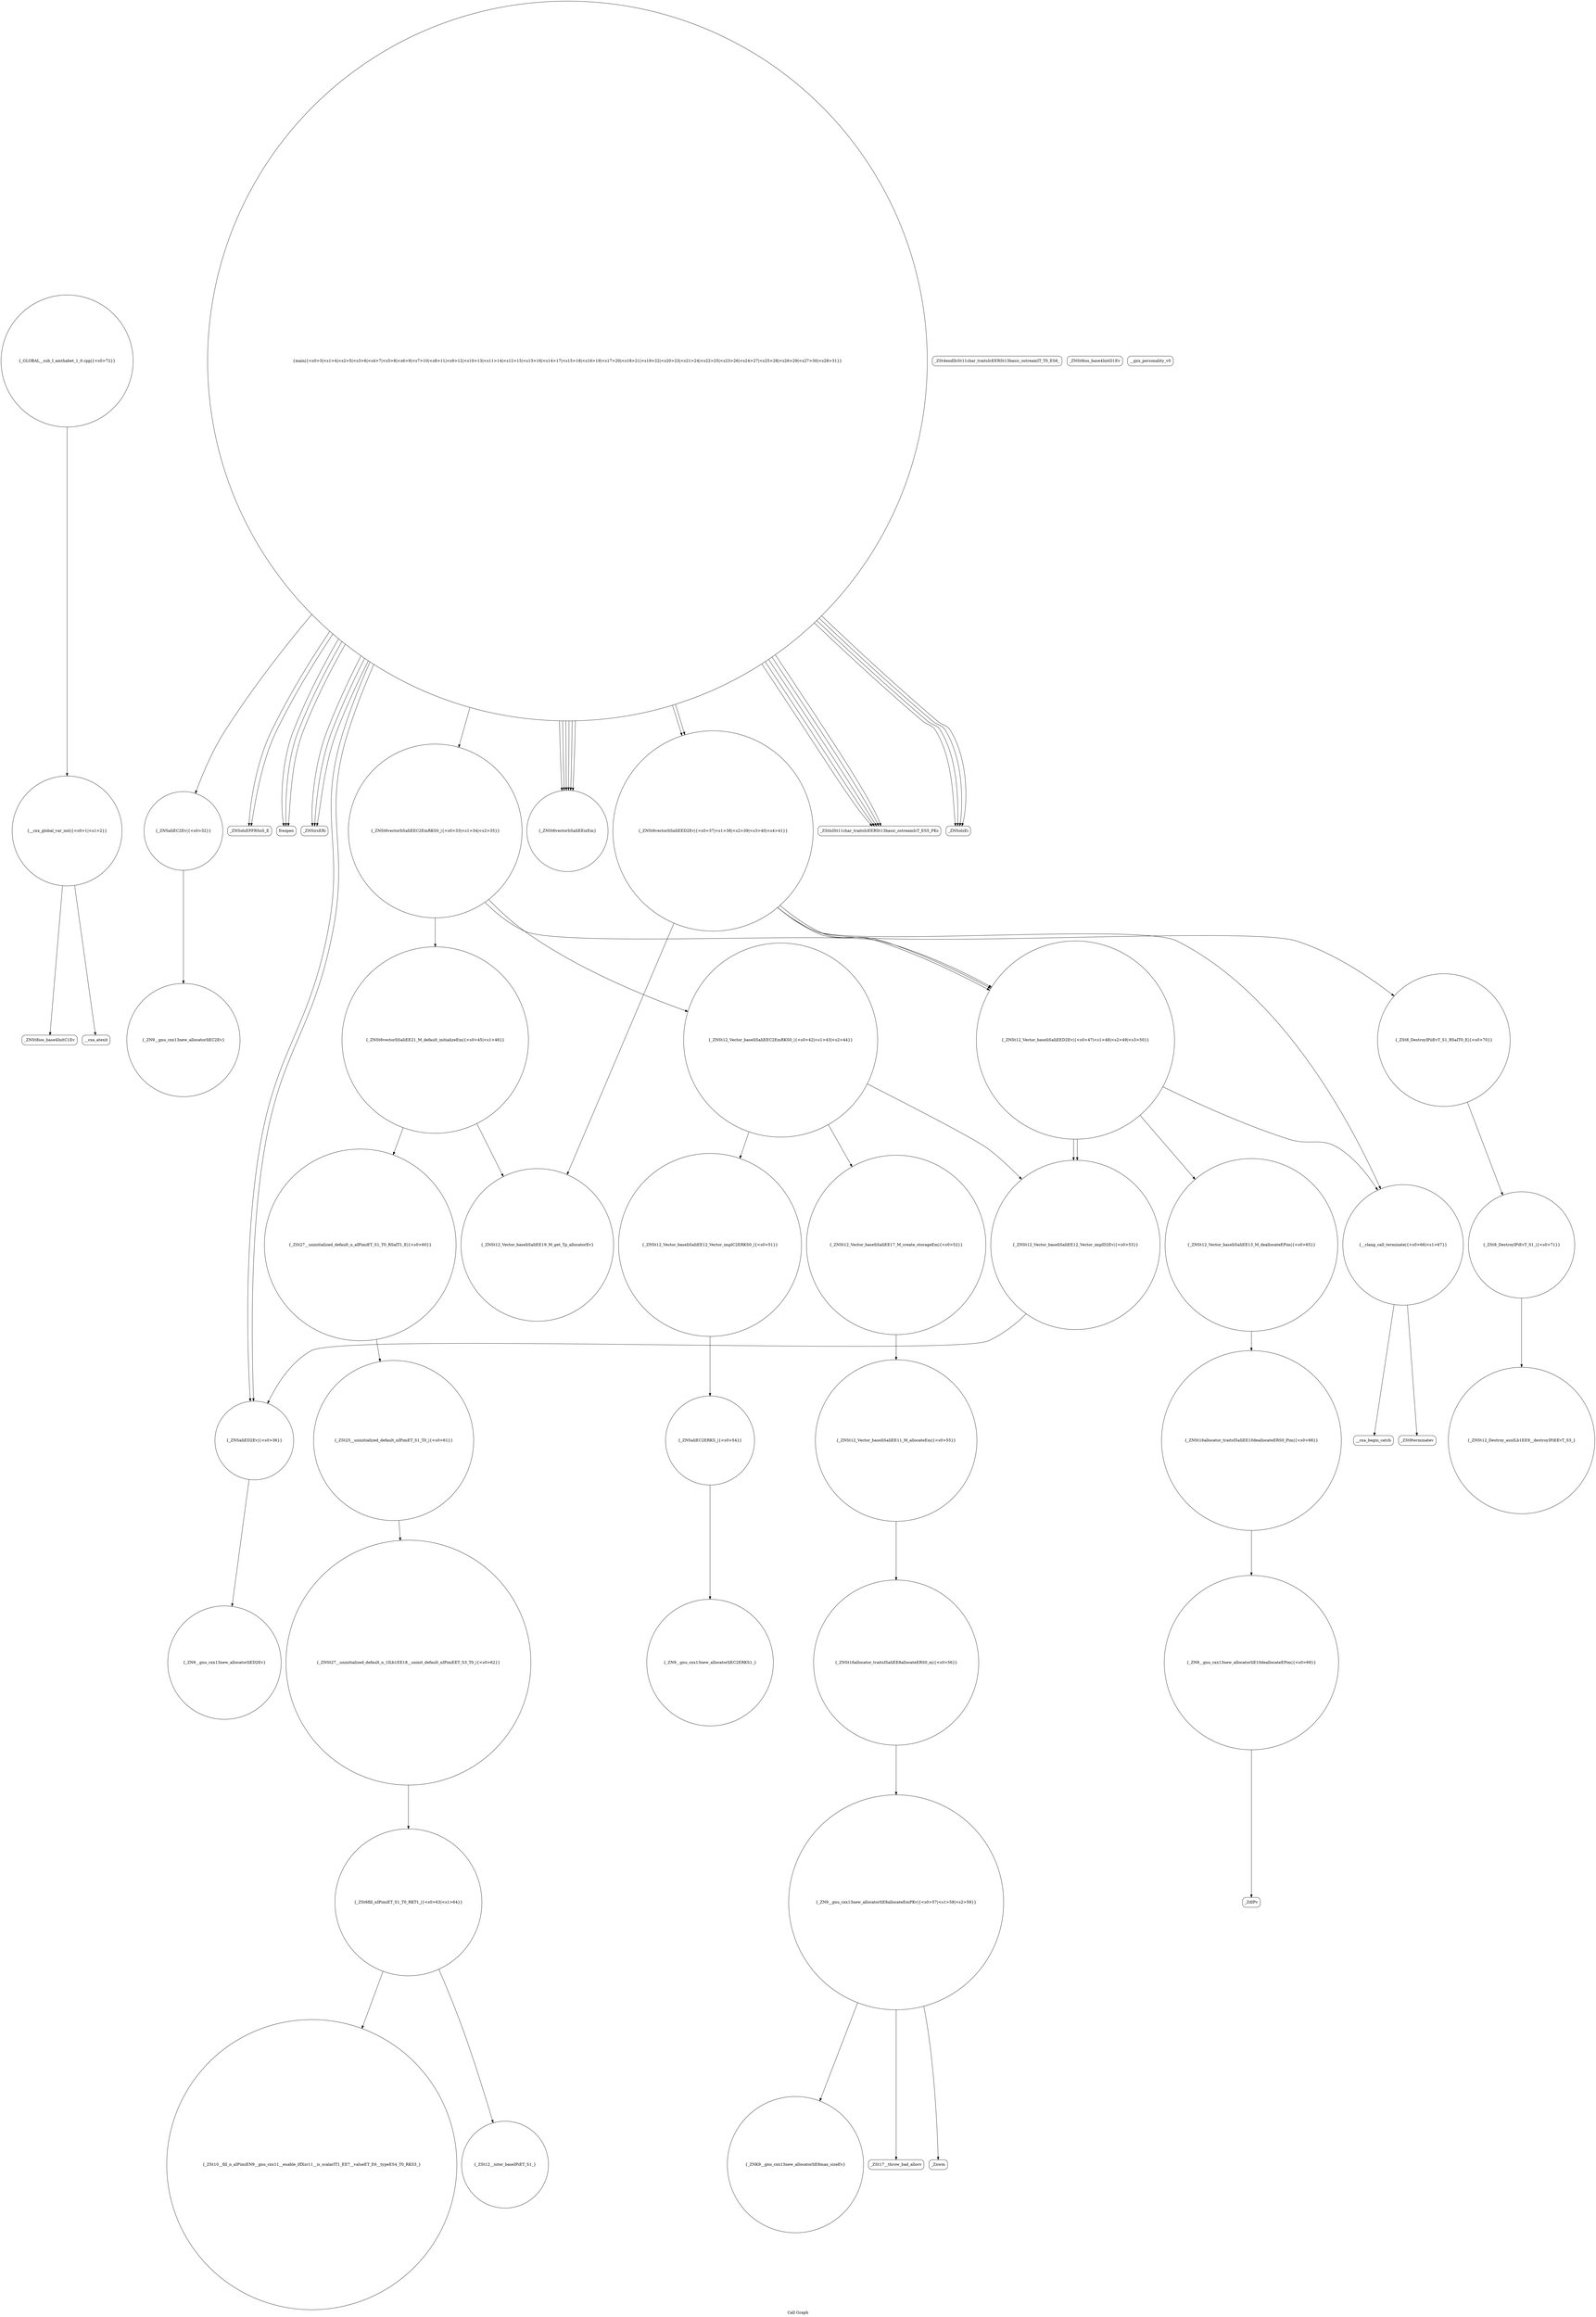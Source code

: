 digraph "Call Graph" {
	label="Call Graph";

	Node0x55ba552059f0 [shape=record,shape=circle,label="{__cxx_global_var_init|{<s0>1|<s1>2}}"];
	Node0x55ba552059f0:s0 -> Node0x55ba55205a70[color=black];
	Node0x55ba552059f0:s1 -> Node0x55ba55205b70[color=black];
	Node0x55ba55207070 [shape=record,shape=circle,label="{_ZN9__gnu_cxx13new_allocatorIiE10deallocateEPim|{<s0>69}}"];
	Node0x55ba55207070:s0 -> Node0x55ba552070f0[color=black];
	Node0x55ba55205d70 [shape=record,shape=circle,label="{_ZNSaIiEC2Ev|{<s0>32}}"];
	Node0x55ba55205d70:s0 -> Node0x55ba55206270[color=black];
	Node0x55ba552060f0 [shape=record,shape=Mrecord,label="{_ZNSolsEPFRSoS_E}"];
	Node0x55ba55206470 [shape=record,shape=circle,label="{_ZNSt12_Vector_baseIiSaIiEED2Ev|{<s0>47|<s1>48|<s2>49|<s3>50}}"];
	Node0x55ba55206470:s0 -> Node0x55ba55206df0[color=black];
	Node0x55ba55206470:s1 -> Node0x55ba552065f0[color=black];
	Node0x55ba55206470:s2 -> Node0x55ba552065f0[color=black];
	Node0x55ba55206470:s3 -> Node0x55ba55206e70[color=black];
	Node0x55ba552067f0 [shape=record,shape=circle,label="{_ZNSt16allocator_traitsISaIiEE8allocateERS0_m|{<s0>56}}"];
	Node0x55ba552067f0:s0 -> Node0x55ba55206870[color=black];
	Node0x55ba55206b70 [shape=record,shape=circle,label="{_ZSt25__uninitialized_default_nIPimET_S1_T0_|{<s0>61}}"];
	Node0x55ba55206b70:s0 -> Node0x55ba55206bf0[color=black];
	Node0x55ba55206ef0 [shape=record,shape=Mrecord,label="{__cxa_begin_catch}"];
	Node0x55ba55205bf0 [shape=record,shape=circle,label="{main|{<s0>3|<s1>4|<s2>5|<s3>6|<s4>7|<s5>8|<s6>9|<s7>10|<s8>11|<s9>12|<s10>13|<s11>14|<s12>15|<s13>16|<s14>17|<s15>18|<s16>19|<s17>20|<s18>21|<s19>22|<s20>23|<s21>24|<s22>25|<s23>26|<s24>27|<s25>28|<s26>29|<s27>30|<s28>31}}"];
	Node0x55ba55205bf0:s0 -> Node0x55ba55205c70[color=black];
	Node0x55ba55205bf0:s1 -> Node0x55ba55205c70[color=black];
	Node0x55ba55205bf0:s2 -> Node0x55ba55205c70[color=black];
	Node0x55ba55205bf0:s3 -> Node0x55ba55205cf0[color=black];
	Node0x55ba55205bf0:s4 -> Node0x55ba55205d70[color=black];
	Node0x55ba55205bf0:s5 -> Node0x55ba55205df0[color=black];
	Node0x55ba55205bf0:s6 -> Node0x55ba55205ef0[color=black];
	Node0x55ba55205bf0:s7 -> Node0x55ba55205cf0[color=black];
	Node0x55ba55205bf0:s8 -> Node0x55ba55205f70[color=black];
	Node0x55ba55205bf0:s9 -> Node0x55ba55205cf0[color=black];
	Node0x55ba55205bf0:s10 -> Node0x55ba55205ef0[color=black];
	Node0x55ba55205bf0:s11 -> Node0x55ba552061f0[color=black];
	Node0x55ba55205bf0:s12 -> Node0x55ba55205f70[color=black];
	Node0x55ba55205bf0:s13 -> Node0x55ba55205f70[color=black];
	Node0x55ba55205bf0:s14 -> Node0x55ba55205f70[color=black];
	Node0x55ba55205bf0:s15 -> Node0x55ba55205f70[color=black];
	Node0x55ba55205bf0:s16 -> Node0x55ba55205f70[color=black];
	Node0x55ba55205bf0:s17 -> Node0x55ba55205ff0[color=black];
	Node0x55ba55205bf0:s18 -> Node0x55ba55206070[color=black];
	Node0x55ba55205bf0:s19 -> Node0x55ba55205ff0[color=black];
	Node0x55ba55205bf0:s20 -> Node0x55ba55205ff0[color=black];
	Node0x55ba55205bf0:s21 -> Node0x55ba552060f0[color=black];
	Node0x55ba55205bf0:s22 -> Node0x55ba55206070[color=black];
	Node0x55ba55205bf0:s23 -> Node0x55ba55205ff0[color=black];
	Node0x55ba55205bf0:s24 -> Node0x55ba55206070[color=black];
	Node0x55ba55205bf0:s25 -> Node0x55ba55205ff0[color=black];
	Node0x55ba55205bf0:s26 -> Node0x55ba55206070[color=black];
	Node0x55ba55205bf0:s27 -> Node0x55ba552060f0[color=black];
	Node0x55ba55205bf0:s28 -> Node0x55ba552061f0[color=black];
	Node0x55ba55208290 [shape=record,shape=circle,label="{_ZNSt12_Destroy_auxILb1EE9__destroyIPiEEvT_S3_}"];
	Node0x55ba55205f70 [shape=record,shape=circle,label="{_ZNSt6vectorIiSaIiEEixEm}"];
	Node0x55ba552062f0 [shape=record,shape=circle,label="{_ZN9__gnu_cxx13new_allocatorIiED2Ev}"];
	Node0x55ba55206670 [shape=record,shape=circle,label="{_ZNSaIiEC2ERKS_|{<s0>54}}"];
	Node0x55ba55206670:s0 -> Node0x55ba552066f0[color=black];
	Node0x55ba552069f0 [shape=record,shape=Mrecord,label="{_Znwm}"];
	Node0x55ba55206d70 [shape=record,shape=circle,label="{_ZSt12__niter_baseIPiET_S1_}"];
	Node0x55ba55205a70 [shape=record,shape=Mrecord,label="{_ZNSt8ios_base4InitC1Ev}"];
	Node0x55ba552070f0 [shape=record,shape=Mrecord,label="{_ZdlPv}"];
	Node0x55ba55205df0 [shape=record,shape=circle,label="{_ZNSt6vectorIiSaIiEEC2EmRKS0_|{<s0>33|<s1>34|<s2>35}}"];
	Node0x55ba55205df0:s0 -> Node0x55ba55206370[color=black];
	Node0x55ba55205df0:s1 -> Node0x55ba552063f0[color=black];
	Node0x55ba55205df0:s2 -> Node0x55ba55206470[color=black];
	Node0x55ba55206170 [shape=record,shape=Mrecord,label="{_ZSt4endlIcSt11char_traitsIcEERSt13basic_ostreamIT_T0_ES6_}"];
	Node0x55ba552064f0 [shape=record,shape=circle,label="{_ZNSt12_Vector_baseIiSaIiEE12_Vector_implC2ERKS0_|{<s0>51}}"];
	Node0x55ba552064f0:s0 -> Node0x55ba55206670[color=black];
	Node0x55ba55206870 [shape=record,shape=circle,label="{_ZN9__gnu_cxx13new_allocatorIiE8allocateEmPKv|{<s0>57|<s1>58|<s2>59}}"];
	Node0x55ba55206870:s0 -> Node0x55ba552068f0[color=black];
	Node0x55ba55206870:s1 -> Node0x55ba55206970[color=black];
	Node0x55ba55206870:s2 -> Node0x55ba552069f0[color=black];
	Node0x55ba55206bf0 [shape=record,shape=circle,label="{_ZNSt27__uninitialized_default_n_1ILb1EE18__uninit_default_nIPimEET_S3_T0_|{<s0>62}}"];
	Node0x55ba55206bf0:s0 -> Node0x55ba55206c70[color=black];
	Node0x55ba55206f70 [shape=record,shape=Mrecord,label="{_ZSt9terminatev}"];
	Node0x55ba55205c70 [shape=record,shape=Mrecord,label="{freopen}"];
	Node0x55ba55208310 [shape=record,shape=circle,label="{_GLOBAL__sub_I_amthabet_1_0.cpp|{<s0>72}}"];
	Node0x55ba55208310:s0 -> Node0x55ba552059f0[color=black];
	Node0x55ba55205ff0 [shape=record,shape=Mrecord,label="{_ZStlsISt11char_traitsIcEERSt13basic_ostreamIcT_ES5_PKc}"];
	Node0x55ba55206370 [shape=record,shape=circle,label="{_ZNSt12_Vector_baseIiSaIiEEC2EmRKS0_|{<s0>42|<s1>43|<s2>44}}"];
	Node0x55ba55206370:s0 -> Node0x55ba552064f0[color=black];
	Node0x55ba55206370:s1 -> Node0x55ba55206570[color=black];
	Node0x55ba55206370:s2 -> Node0x55ba552065f0[color=black];
	Node0x55ba552066f0 [shape=record,shape=circle,label="{_ZN9__gnu_cxx13new_allocatorIiEC2ERKS1_}"];
	Node0x55ba55206a70 [shape=record,shape=circle,label="{_ZSt27__uninitialized_default_n_aIPimiET_S1_T0_RSaIT1_E|{<s0>60}}"];
	Node0x55ba55206a70:s0 -> Node0x55ba55206b70[color=black];
	Node0x55ba55206df0 [shape=record,shape=circle,label="{_ZNSt12_Vector_baseIiSaIiEE13_M_deallocateEPim|{<s0>65}}"];
	Node0x55ba55206df0:s0 -> Node0x55ba55206ff0[color=black];
	Node0x55ba55205af0 [shape=record,shape=Mrecord,label="{_ZNSt8ios_base4InitD1Ev}"];
	Node0x55ba55207170 [shape=record,shape=circle,label="{_ZSt8_DestroyIPiiEvT_S1_RSaIT0_E|{<s0>70}}"];
	Node0x55ba55207170:s0 -> Node0x55ba55208210[color=black];
	Node0x55ba55205e70 [shape=record,shape=Mrecord,label="{__gxx_personality_v0}"];
	Node0x55ba552061f0 [shape=record,shape=circle,label="{_ZNSt6vectorIiSaIiEED2Ev|{<s0>37|<s1>38|<s2>39|<s3>40|<s4>41}}"];
	Node0x55ba552061f0:s0 -> Node0x55ba55206af0[color=black];
	Node0x55ba552061f0:s1 -> Node0x55ba55207170[color=black];
	Node0x55ba552061f0:s2 -> Node0x55ba55206470[color=black];
	Node0x55ba552061f0:s3 -> Node0x55ba55206470[color=black];
	Node0x55ba552061f0:s4 -> Node0x55ba55206e70[color=black];
	Node0x55ba55206570 [shape=record,shape=circle,label="{_ZNSt12_Vector_baseIiSaIiEE17_M_create_storageEm|{<s0>52}}"];
	Node0x55ba55206570:s0 -> Node0x55ba55206770[color=black];
	Node0x55ba552068f0 [shape=record,shape=circle,label="{_ZNK9__gnu_cxx13new_allocatorIiE8max_sizeEv}"];
	Node0x55ba55206c70 [shape=record,shape=circle,label="{_ZSt6fill_nIPimiET_S1_T0_RKT1_|{<s0>63|<s1>64}}"];
	Node0x55ba55206c70:s0 -> Node0x55ba55206d70[color=black];
	Node0x55ba55206c70:s1 -> Node0x55ba55206cf0[color=black];
	Node0x55ba55206ff0 [shape=record,shape=circle,label="{_ZNSt16allocator_traitsISaIiEE10deallocateERS0_Pim|{<s0>68}}"];
	Node0x55ba55206ff0:s0 -> Node0x55ba55207070[color=black];
	Node0x55ba55205cf0 [shape=record,shape=Mrecord,label="{_ZNSirsERi}"];
	Node0x55ba55206070 [shape=record,shape=Mrecord,label="{_ZNSolsEi}"];
	Node0x55ba552063f0 [shape=record,shape=circle,label="{_ZNSt6vectorIiSaIiEE21_M_default_initializeEm|{<s0>45|<s1>46}}"];
	Node0x55ba552063f0:s0 -> Node0x55ba55206af0[color=black];
	Node0x55ba552063f0:s1 -> Node0x55ba55206a70[color=black];
	Node0x55ba55206770 [shape=record,shape=circle,label="{_ZNSt12_Vector_baseIiSaIiEE11_M_allocateEm|{<s0>55}}"];
	Node0x55ba55206770:s0 -> Node0x55ba552067f0[color=black];
	Node0x55ba55206af0 [shape=record,shape=circle,label="{_ZNSt12_Vector_baseIiSaIiEE19_M_get_Tp_allocatorEv}"];
	Node0x55ba55206e70 [shape=record,shape=circle,label="{__clang_call_terminate|{<s0>66|<s1>67}}"];
	Node0x55ba55206e70:s0 -> Node0x55ba55206ef0[color=black];
	Node0x55ba55206e70:s1 -> Node0x55ba55206f70[color=black];
	Node0x55ba55205b70 [shape=record,shape=Mrecord,label="{__cxa_atexit}"];
	Node0x55ba55208210 [shape=record,shape=circle,label="{_ZSt8_DestroyIPiEvT_S1_|{<s0>71}}"];
	Node0x55ba55208210:s0 -> Node0x55ba55208290[color=black];
	Node0x55ba55205ef0 [shape=record,shape=circle,label="{_ZNSaIiED2Ev|{<s0>36}}"];
	Node0x55ba55205ef0:s0 -> Node0x55ba552062f0[color=black];
	Node0x55ba55206270 [shape=record,shape=circle,label="{_ZN9__gnu_cxx13new_allocatorIiEC2Ev}"];
	Node0x55ba552065f0 [shape=record,shape=circle,label="{_ZNSt12_Vector_baseIiSaIiEE12_Vector_implD2Ev|{<s0>53}}"];
	Node0x55ba552065f0:s0 -> Node0x55ba55205ef0[color=black];
	Node0x55ba55206970 [shape=record,shape=Mrecord,label="{_ZSt17__throw_bad_allocv}"];
	Node0x55ba55206cf0 [shape=record,shape=circle,label="{_ZSt10__fill_n_aIPimiEN9__gnu_cxx11__enable_ifIXsr11__is_scalarIT1_EE7__valueET_E6__typeES4_T0_RKS3_}"];
}
